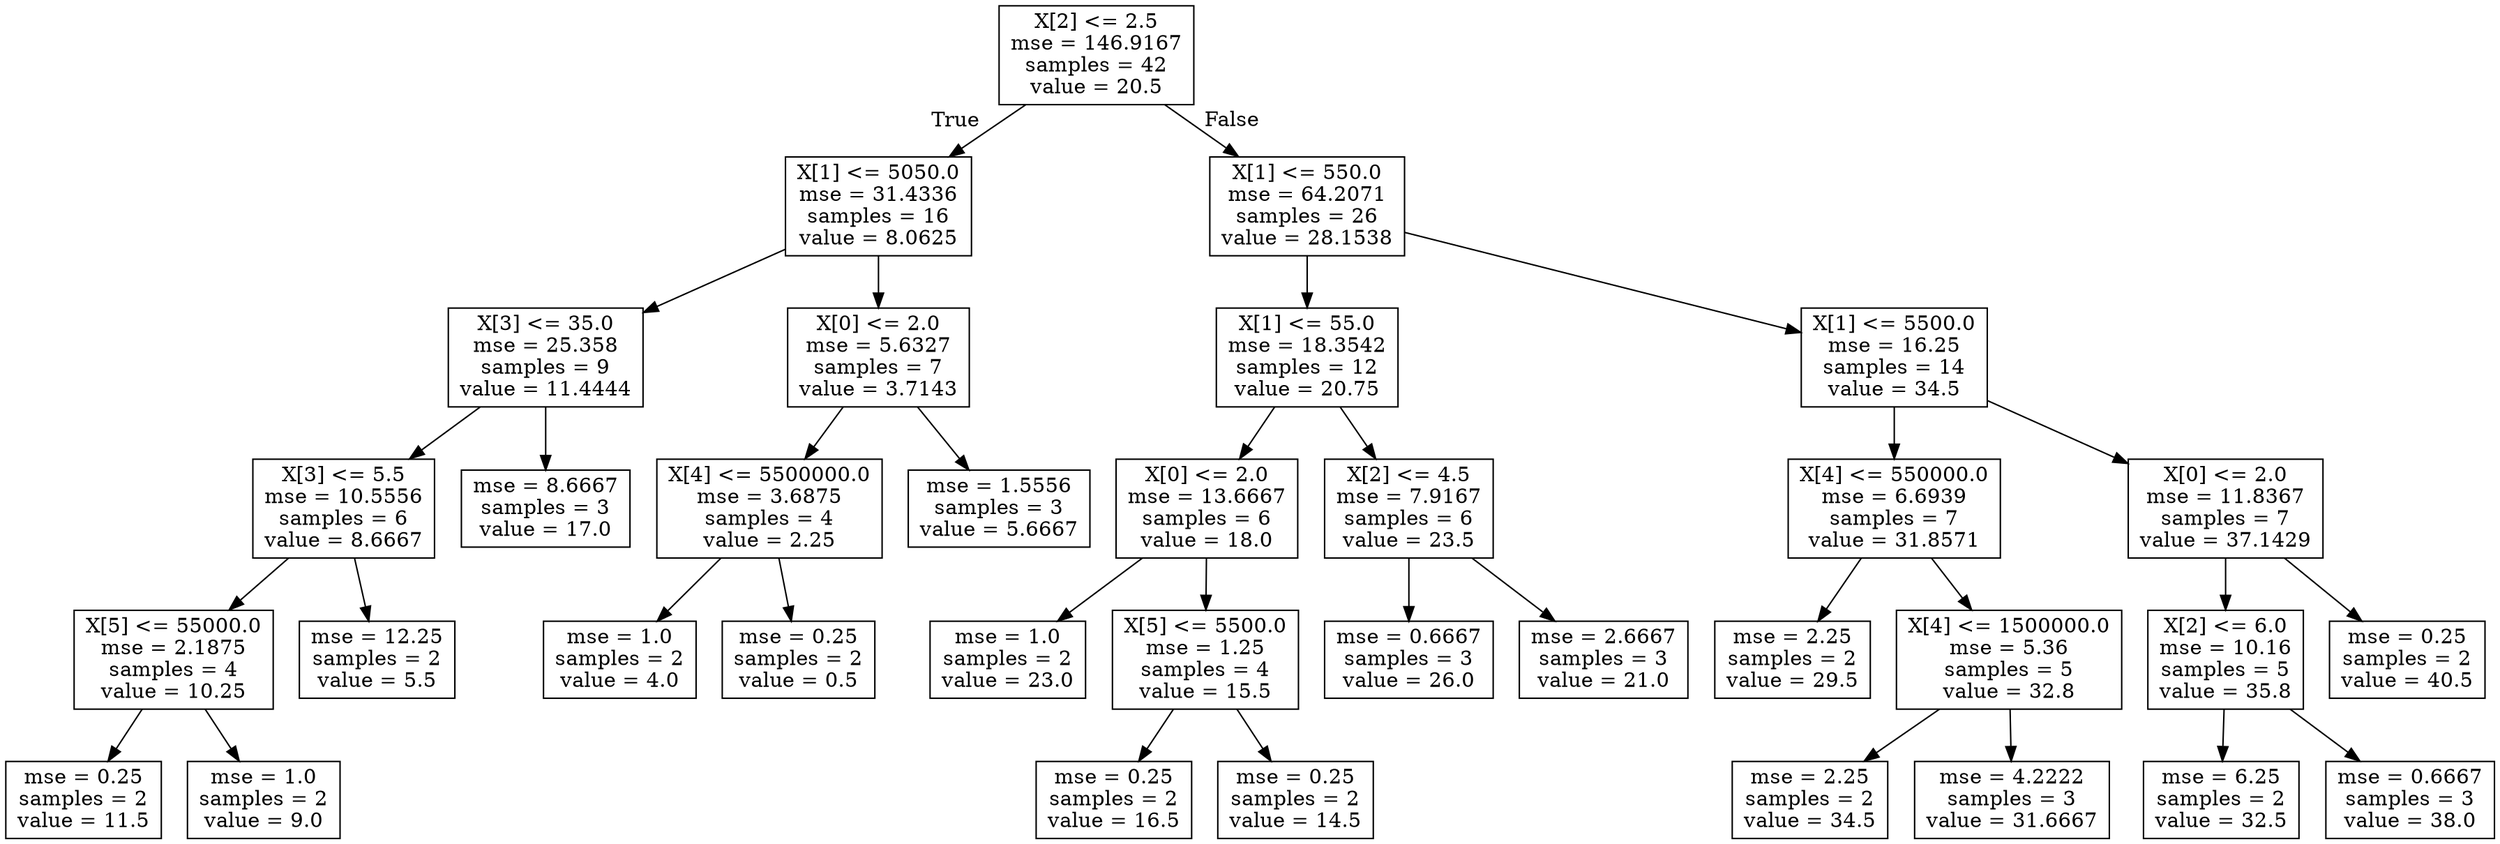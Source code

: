 digraph Tree {
node [shape=box] ;
0 [label="X[2] <= 2.5\nmse = 146.9167\nsamples = 42\nvalue = 20.5"] ;
1 [label="X[1] <= 5050.0\nmse = 31.4336\nsamples = 16\nvalue = 8.0625"] ;
0 -> 1 [labeldistance=2.5, labelangle=45, headlabel="True"] ;
2 [label="X[3] <= 35.0\nmse = 25.358\nsamples = 9\nvalue = 11.4444"] ;
1 -> 2 ;
3 [label="X[3] <= 5.5\nmse = 10.5556\nsamples = 6\nvalue = 8.6667"] ;
2 -> 3 ;
4 [label="X[5] <= 55000.0\nmse = 2.1875\nsamples = 4\nvalue = 10.25"] ;
3 -> 4 ;
5 [label="mse = 0.25\nsamples = 2\nvalue = 11.5"] ;
4 -> 5 ;
6 [label="mse = 1.0\nsamples = 2\nvalue = 9.0"] ;
4 -> 6 ;
7 [label="mse = 12.25\nsamples = 2\nvalue = 5.5"] ;
3 -> 7 ;
8 [label="mse = 8.6667\nsamples = 3\nvalue = 17.0"] ;
2 -> 8 ;
9 [label="X[0] <= 2.0\nmse = 5.6327\nsamples = 7\nvalue = 3.7143"] ;
1 -> 9 ;
10 [label="X[4] <= 5500000.0\nmse = 3.6875\nsamples = 4\nvalue = 2.25"] ;
9 -> 10 ;
11 [label="mse = 1.0\nsamples = 2\nvalue = 4.0"] ;
10 -> 11 ;
12 [label="mse = 0.25\nsamples = 2\nvalue = 0.5"] ;
10 -> 12 ;
13 [label="mse = 1.5556\nsamples = 3\nvalue = 5.6667"] ;
9 -> 13 ;
14 [label="X[1] <= 550.0\nmse = 64.2071\nsamples = 26\nvalue = 28.1538"] ;
0 -> 14 [labeldistance=2.5, labelangle=-45, headlabel="False"] ;
15 [label="X[1] <= 55.0\nmse = 18.3542\nsamples = 12\nvalue = 20.75"] ;
14 -> 15 ;
16 [label="X[0] <= 2.0\nmse = 13.6667\nsamples = 6\nvalue = 18.0"] ;
15 -> 16 ;
17 [label="mse = 1.0\nsamples = 2\nvalue = 23.0"] ;
16 -> 17 ;
18 [label="X[5] <= 5500.0\nmse = 1.25\nsamples = 4\nvalue = 15.5"] ;
16 -> 18 ;
19 [label="mse = 0.25\nsamples = 2\nvalue = 16.5"] ;
18 -> 19 ;
20 [label="mse = 0.25\nsamples = 2\nvalue = 14.5"] ;
18 -> 20 ;
21 [label="X[2] <= 4.5\nmse = 7.9167\nsamples = 6\nvalue = 23.5"] ;
15 -> 21 ;
22 [label="mse = 0.6667\nsamples = 3\nvalue = 26.0"] ;
21 -> 22 ;
23 [label="mse = 2.6667\nsamples = 3\nvalue = 21.0"] ;
21 -> 23 ;
24 [label="X[1] <= 5500.0\nmse = 16.25\nsamples = 14\nvalue = 34.5"] ;
14 -> 24 ;
25 [label="X[4] <= 550000.0\nmse = 6.6939\nsamples = 7\nvalue = 31.8571"] ;
24 -> 25 ;
26 [label="mse = 2.25\nsamples = 2\nvalue = 29.5"] ;
25 -> 26 ;
27 [label="X[4] <= 1500000.0\nmse = 5.36\nsamples = 5\nvalue = 32.8"] ;
25 -> 27 ;
28 [label="mse = 2.25\nsamples = 2\nvalue = 34.5"] ;
27 -> 28 ;
29 [label="mse = 4.2222\nsamples = 3\nvalue = 31.6667"] ;
27 -> 29 ;
30 [label="X[0] <= 2.0\nmse = 11.8367\nsamples = 7\nvalue = 37.1429"] ;
24 -> 30 ;
31 [label="X[2] <= 6.0\nmse = 10.16\nsamples = 5\nvalue = 35.8"] ;
30 -> 31 ;
32 [label="mse = 6.25\nsamples = 2\nvalue = 32.5"] ;
31 -> 32 ;
33 [label="mse = 0.6667\nsamples = 3\nvalue = 38.0"] ;
31 -> 33 ;
34 [label="mse = 0.25\nsamples = 2\nvalue = 40.5"] ;
30 -> 34 ;
}